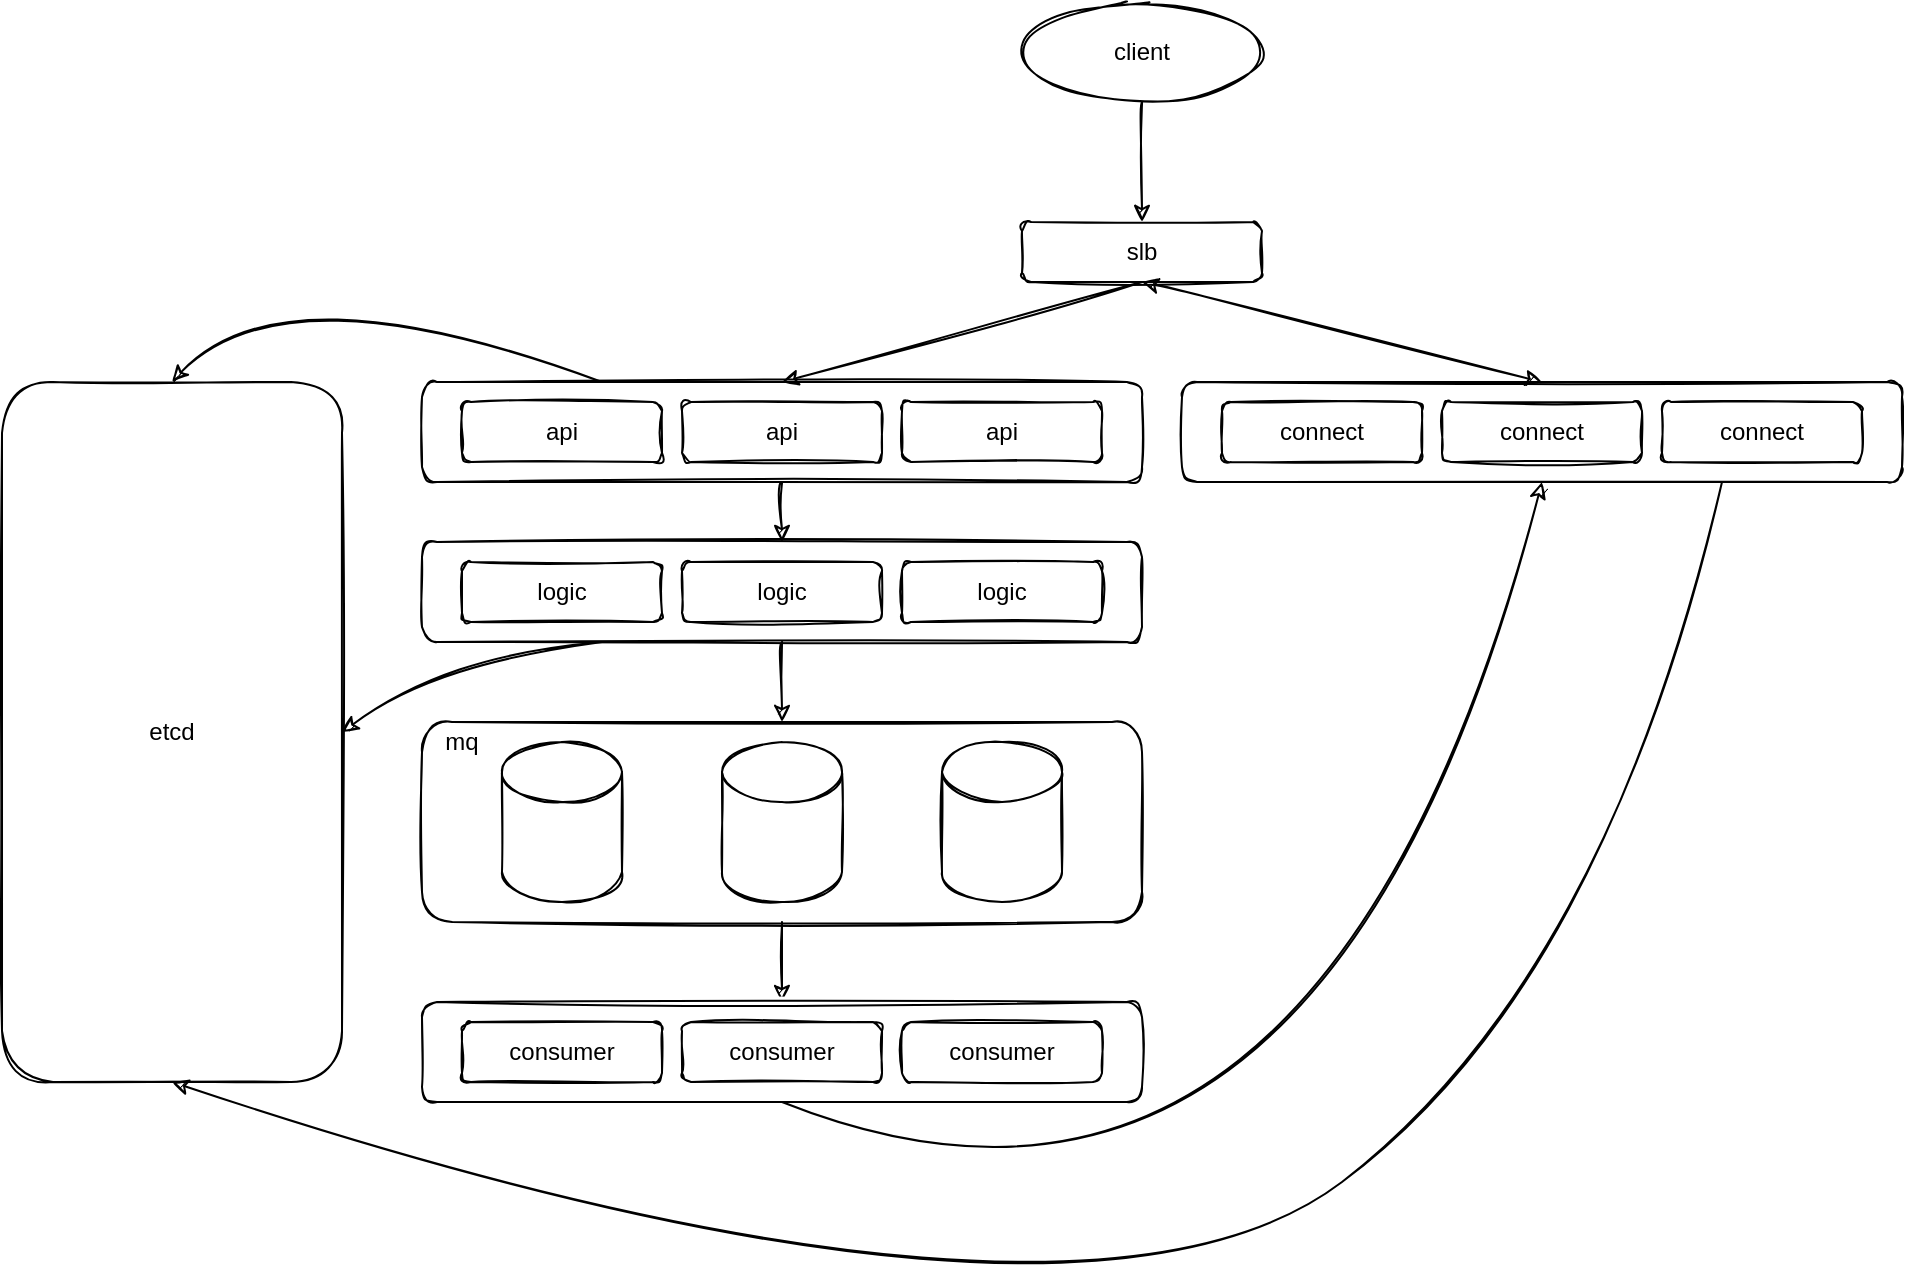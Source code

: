 <mxfile version="13.5.7" type="device"><diagram id="6PkupKsvDs5YLADTXVJm" name="第 1 页"><mxGraphModel dx="1113" dy="800" grid="1" gridSize="10" guides="1" tooltips="1" connect="1" arrows="1" fold="1" page="1" pageScale="1" pageWidth="3300" pageHeight="4681" math="0" shadow="0"><root><mxCell id="0"/><mxCell id="1" parent="0"/><mxCell id="0LDoPGXRTUJOkCEpUBGp-1" value="slb" style="whiteSpace=wrap;html=1;sketch=1;rounded=1;" vertex="1" parent="1"><mxGeometry x="570" y="150" width="120" height="30" as="geometry"/></mxCell><mxCell id="0LDoPGXRTUJOkCEpUBGp-8" value="" style="group;sketch=1;rounded=1;" vertex="1" connectable="0" parent="1"><mxGeometry x="270" y="230" width="360" height="50" as="geometry"/></mxCell><mxCell id="0LDoPGXRTUJOkCEpUBGp-7" value="" style="whiteSpace=wrap;html=1;sketch=1;rounded=1;" vertex="1" parent="0LDoPGXRTUJOkCEpUBGp-8"><mxGeometry width="360" height="50" as="geometry"/></mxCell><mxCell id="0LDoPGXRTUJOkCEpUBGp-2" value="api" style="whiteSpace=wrap;html=1;sketch=1;rounded=1;" vertex="1" parent="0LDoPGXRTUJOkCEpUBGp-8"><mxGeometry x="20" y="10" width="100" height="30" as="geometry"/></mxCell><mxCell id="0LDoPGXRTUJOkCEpUBGp-5" value="&lt;span&gt;api&lt;/span&gt;" style="whiteSpace=wrap;html=1;sketch=1;rounded=1;" vertex="1" parent="0LDoPGXRTUJOkCEpUBGp-8"><mxGeometry x="130" y="10" width="100" height="30" as="geometry"/></mxCell><mxCell id="0LDoPGXRTUJOkCEpUBGp-6" value="&lt;span&gt;api&lt;/span&gt;" style="whiteSpace=wrap;html=1;sketch=1;rounded=1;" vertex="1" parent="0LDoPGXRTUJOkCEpUBGp-8"><mxGeometry x="240" y="10" width="100" height="30" as="geometry"/></mxCell><mxCell id="0LDoPGXRTUJOkCEpUBGp-9" value="" style="group;sketch=1;rounded=1;" vertex="1" connectable="0" parent="1"><mxGeometry x="650" y="230" width="360" height="50" as="geometry"/></mxCell><mxCell id="0LDoPGXRTUJOkCEpUBGp-10" value="" style="whiteSpace=wrap;html=1;sketch=1;rounded=1;" vertex="1" parent="0LDoPGXRTUJOkCEpUBGp-9"><mxGeometry width="360" height="50" as="geometry"/></mxCell><mxCell id="0LDoPGXRTUJOkCEpUBGp-11" value="connect" style="whiteSpace=wrap;html=1;sketch=1;rounded=1;" vertex="1" parent="0LDoPGXRTUJOkCEpUBGp-9"><mxGeometry x="20" y="10" width="100" height="30" as="geometry"/></mxCell><mxCell id="0LDoPGXRTUJOkCEpUBGp-12" value="connect" style="whiteSpace=wrap;html=1;sketch=1;rounded=1;" vertex="1" parent="0LDoPGXRTUJOkCEpUBGp-9"><mxGeometry x="130" y="10" width="100" height="30" as="geometry"/></mxCell><mxCell id="0LDoPGXRTUJOkCEpUBGp-13" value="connect" style="whiteSpace=wrap;html=1;sketch=1;rounded=1;" vertex="1" parent="0LDoPGXRTUJOkCEpUBGp-9"><mxGeometry x="240" y="10" width="100" height="30" as="geometry"/></mxCell><mxCell id="0LDoPGXRTUJOkCEpUBGp-19" value="" style="group;sketch=1;rounded=1;" vertex="1" connectable="0" parent="1"><mxGeometry x="270" y="310" width="360" height="50" as="geometry"/></mxCell><mxCell id="0LDoPGXRTUJOkCEpUBGp-20" value="" style="whiteSpace=wrap;html=1;sketch=1;rounded=1;" vertex="1" parent="0LDoPGXRTUJOkCEpUBGp-19"><mxGeometry width="360" height="50" as="geometry"/></mxCell><mxCell id="0LDoPGXRTUJOkCEpUBGp-21" value="logic" style="whiteSpace=wrap;html=1;sketch=1;rounded=1;" vertex="1" parent="0LDoPGXRTUJOkCEpUBGp-19"><mxGeometry x="20" y="10" width="100" height="30" as="geometry"/></mxCell><mxCell id="0LDoPGXRTUJOkCEpUBGp-22" value="logic" style="whiteSpace=wrap;html=1;sketch=1;rounded=1;" vertex="1" parent="0LDoPGXRTUJOkCEpUBGp-19"><mxGeometry x="130" y="10" width="100" height="30" as="geometry"/></mxCell><mxCell id="0LDoPGXRTUJOkCEpUBGp-23" value="logic" style="whiteSpace=wrap;html=1;sketch=1;rounded=1;" vertex="1" parent="0LDoPGXRTUJOkCEpUBGp-19"><mxGeometry x="240" y="10" width="100" height="30" as="geometry"/></mxCell><mxCell id="0LDoPGXRTUJOkCEpUBGp-24" style="edgeStyle=orthogonalEdgeStyle;rounded=0;orthogonalLoop=1;jettySize=auto;html=1;exitX=0.5;exitY=1;exitDx=0;exitDy=0;entryX=0.5;entryY=0;entryDx=0;entryDy=0;sketch=1;curved=1;" edge="1" parent="1" source="0LDoPGXRTUJOkCEpUBGp-7" target="0LDoPGXRTUJOkCEpUBGp-20"><mxGeometry relative="1" as="geometry"/></mxCell><mxCell id="0LDoPGXRTUJOkCEpUBGp-42" style="edgeStyle=orthogonalEdgeStyle;rounded=0;orthogonalLoop=1;jettySize=auto;html=1;exitX=0.5;exitY=1;exitDx=0;exitDy=0;entryX=0.5;entryY=0;entryDx=0;entryDy=0;sketch=1;curved=1;" edge="1" parent="1" source="0LDoPGXRTUJOkCEpUBGp-26" target="0LDoPGXRTUJOkCEpUBGp-38"><mxGeometry relative="1" as="geometry"/></mxCell><mxCell id="0LDoPGXRTUJOkCEpUBGp-26" value="" style="whiteSpace=wrap;html=1;sketch=1;rounded=1;" vertex="1" parent="1"><mxGeometry x="270" y="400" width="360" height="100" as="geometry"/></mxCell><mxCell id="0LDoPGXRTUJOkCEpUBGp-27" value="" style="shape=cylinder2;whiteSpace=wrap;html=1;boundedLbl=1;backgroundOutline=1;size=15;sketch=1;rounded=1;" vertex="1" parent="1"><mxGeometry x="310" y="410" width="60" height="80" as="geometry"/></mxCell><mxCell id="0LDoPGXRTUJOkCEpUBGp-28" value="" style="shape=cylinder2;whiteSpace=wrap;html=1;boundedLbl=1;backgroundOutline=1;size=15;sketch=1;rounded=1;" vertex="1" parent="1"><mxGeometry x="530" y="410" width="60" height="80" as="geometry"/></mxCell><mxCell id="0LDoPGXRTUJOkCEpUBGp-29" value="" style="shape=cylinder2;whiteSpace=wrap;html=1;boundedLbl=1;backgroundOutline=1;size=15;sketch=1;rounded=1;" vertex="1" parent="1"><mxGeometry x="420" y="410" width="60" height="80" as="geometry"/></mxCell><mxCell id="0LDoPGXRTUJOkCEpUBGp-30" style="edgeStyle=orthogonalEdgeStyle;rounded=0;orthogonalLoop=1;jettySize=auto;html=1;exitX=0.5;exitY=1;exitDx=0;exitDy=0;entryX=0.5;entryY=0;entryDx=0;entryDy=0;sketch=1;curved=1;" edge="1" parent="1" source="0LDoPGXRTUJOkCEpUBGp-20" target="0LDoPGXRTUJOkCEpUBGp-26"><mxGeometry relative="1" as="geometry"/></mxCell><mxCell id="0LDoPGXRTUJOkCEpUBGp-31" value="mq" style="text;html=1;strokeColor=none;fillColor=none;align=center;verticalAlign=middle;whiteSpace=wrap;sketch=1;rounded=1;" vertex="1" parent="1"><mxGeometry x="270" y="400" width="40" height="20" as="geometry"/></mxCell><mxCell id="0LDoPGXRTUJOkCEpUBGp-37" value="" style="group;sketch=1;rounded=1;" vertex="1" connectable="0" parent="1"><mxGeometry x="270" y="540" width="360" height="50" as="geometry"/></mxCell><mxCell id="0LDoPGXRTUJOkCEpUBGp-38" value="" style="whiteSpace=wrap;html=1;sketch=1;rounded=1;" vertex="1" parent="0LDoPGXRTUJOkCEpUBGp-37"><mxGeometry width="360" height="50" as="geometry"/></mxCell><mxCell id="0LDoPGXRTUJOkCEpUBGp-39" value="consumer" style="whiteSpace=wrap;html=1;sketch=1;rounded=1;" vertex="1" parent="0LDoPGXRTUJOkCEpUBGp-37"><mxGeometry x="20" y="10" width="100" height="30" as="geometry"/></mxCell><mxCell id="0LDoPGXRTUJOkCEpUBGp-40" value="consumer" style="whiteSpace=wrap;html=1;sketch=1;rounded=1;" vertex="1" parent="0LDoPGXRTUJOkCEpUBGp-37"><mxGeometry x="130" y="10" width="100" height="30" as="geometry"/></mxCell><mxCell id="0LDoPGXRTUJOkCEpUBGp-41" value="consumer" style="whiteSpace=wrap;html=1;sketch=1;rounded=1;" vertex="1" parent="0LDoPGXRTUJOkCEpUBGp-37"><mxGeometry x="240" y="10" width="100" height="30" as="geometry"/></mxCell><mxCell id="0LDoPGXRTUJOkCEpUBGp-43" value="" style="endArrow=classic;html=1;exitX=0.5;exitY=1;exitDx=0;exitDy=0;entryX=0.5;entryY=1;entryDx=0;entryDy=0;sketch=1;curved=1;" edge="1" parent="1" source="0LDoPGXRTUJOkCEpUBGp-38" target="0LDoPGXRTUJOkCEpUBGp-10"><mxGeometry width="50" height="50" relative="1" as="geometry"><mxPoint x="600" y="610" as="sourcePoint"/><mxPoint x="650" y="560" as="targetPoint"/><Array as="points"><mxPoint x="720" y="700"/></Array></mxGeometry></mxCell><mxCell id="0LDoPGXRTUJOkCEpUBGp-44" value="" style="endArrow=classic;startArrow=classic;html=1;entryX=0.5;entryY=0;entryDx=0;entryDy=0;sketch=1;curved=1;" edge="1" parent="1" target="0LDoPGXRTUJOkCEpUBGp-10"><mxGeometry width="50" height="50" relative="1" as="geometry"><mxPoint x="630" y="180" as="sourcePoint"/><mxPoint x="650" y="350" as="targetPoint"/><Array as="points"/></mxGeometry></mxCell><mxCell id="0LDoPGXRTUJOkCEpUBGp-45" value="" style="endArrow=classic;html=1;exitX=0.5;exitY=1;exitDx=0;exitDy=0;entryX=0.5;entryY=0;entryDx=0;entryDy=0;sketch=1;curved=1;" edge="1" parent="1" source="0LDoPGXRTUJOkCEpUBGp-1" target="0LDoPGXRTUJOkCEpUBGp-7"><mxGeometry width="50" height="50" relative="1" as="geometry"><mxPoint x="600" y="400" as="sourcePoint"/><mxPoint x="650" y="350" as="targetPoint"/><Array as="points"><mxPoint x="560" y="200"/></Array></mxGeometry></mxCell><mxCell id="0LDoPGXRTUJOkCEpUBGp-47" style="edgeStyle=orthogonalEdgeStyle;rounded=0;orthogonalLoop=1;jettySize=auto;html=1;exitX=0.5;exitY=1;exitDx=0;exitDy=0;entryX=0.5;entryY=0;entryDx=0;entryDy=0;sketch=1;curved=1;" edge="1" parent="1" source="0LDoPGXRTUJOkCEpUBGp-46" target="0LDoPGXRTUJOkCEpUBGp-1"><mxGeometry relative="1" as="geometry"/></mxCell><mxCell id="0LDoPGXRTUJOkCEpUBGp-46" value="client" style="ellipse;whiteSpace=wrap;html=1;sketch=1;rounded=1;" vertex="1" parent="1"><mxGeometry x="570" y="40" width="120" height="50" as="geometry"/></mxCell><mxCell id="0LDoPGXRTUJOkCEpUBGp-51" value="etcd" style="whiteSpace=wrap;html=1;sketch=1;rounded=1;" vertex="1" parent="1"><mxGeometry x="60" y="230" width="170" height="350" as="geometry"/></mxCell><mxCell id="0LDoPGXRTUJOkCEpUBGp-52" value="" style="endArrow=classic;html=1;exitX=0.25;exitY=0;exitDx=0;exitDy=0;entryX=0.5;entryY=0;entryDx=0;entryDy=0;sketch=1;curved=1;" edge="1" parent="1" source="0LDoPGXRTUJOkCEpUBGp-7" target="0LDoPGXRTUJOkCEpUBGp-51"><mxGeometry width="50" height="50" relative="1" as="geometry"><mxPoint x="480" y="350" as="sourcePoint"/><mxPoint x="530" y="300" as="targetPoint"/><Array as="points"><mxPoint x="200" y="170"/></Array></mxGeometry></mxCell><mxCell id="0LDoPGXRTUJOkCEpUBGp-53" value="" style="endArrow=classic;html=1;exitX=0.25;exitY=1;exitDx=0;exitDy=0;entryX=1;entryY=0.5;entryDx=0;entryDy=0;sketch=1;curved=1;" edge="1" parent="1" source="0LDoPGXRTUJOkCEpUBGp-20" target="0LDoPGXRTUJOkCEpUBGp-51"><mxGeometry width="50" height="50" relative="1" as="geometry"><mxPoint x="480" y="350" as="sourcePoint"/><mxPoint x="530" y="300" as="targetPoint"/><Array as="points"><mxPoint x="280" y="370"/></Array></mxGeometry></mxCell><mxCell id="0LDoPGXRTUJOkCEpUBGp-54" value="" style="endArrow=classic;html=1;exitX=0.75;exitY=1;exitDx=0;exitDy=0;entryX=0.5;entryY=1;entryDx=0;entryDy=0;sketch=1;curved=1;" edge="1" parent="1" source="0LDoPGXRTUJOkCEpUBGp-10" target="0LDoPGXRTUJOkCEpUBGp-51"><mxGeometry width="50" height="50" relative="1" as="geometry"><mxPoint x="480" y="390" as="sourcePoint"/><mxPoint x="530" y="340" as="targetPoint"/><Array as="points"><mxPoint x="860" y="530"/><mxPoint x="600" y="730"/></Array></mxGeometry></mxCell></root></mxGraphModel></diagram></mxfile>